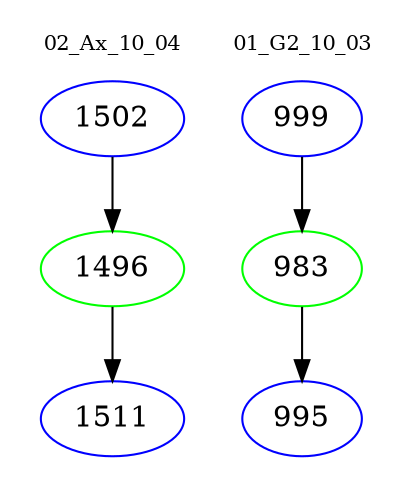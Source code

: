 digraph{
subgraph cluster_0 {
color = white
label = "02_Ax_10_04";
fontsize=10;
T0_1502 [label="1502", color="blue"]
T0_1502 -> T0_1496 [color="black"]
T0_1496 [label="1496", color="green"]
T0_1496 -> T0_1511 [color="black"]
T0_1511 [label="1511", color="blue"]
}
subgraph cluster_1 {
color = white
label = "01_G2_10_03";
fontsize=10;
T1_999 [label="999", color="blue"]
T1_999 -> T1_983 [color="black"]
T1_983 [label="983", color="green"]
T1_983 -> T1_995 [color="black"]
T1_995 [label="995", color="blue"]
}
}

